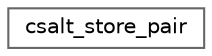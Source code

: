 digraph "Graphical Class Hierarchy"
{
 // LATEX_PDF_SIZE
  bgcolor="transparent";
  edge [fontname=Helvetica,fontsize=10,labelfontname=Helvetica,labelfontsize=10];
  node [fontname=Helvetica,fontsize=10,shape=box,height=0.2,width=0.4];
  rankdir="LR";
  Node0 [id="Node000000",label="csalt_store_pair",height=0.2,width=0.4,color="grey40", fillcolor="white", style="filled",URL="$structcsalt__store__pair.html",tooltip="This type allows storing a pair of store and interacting with them as though they are a single store."];
}
